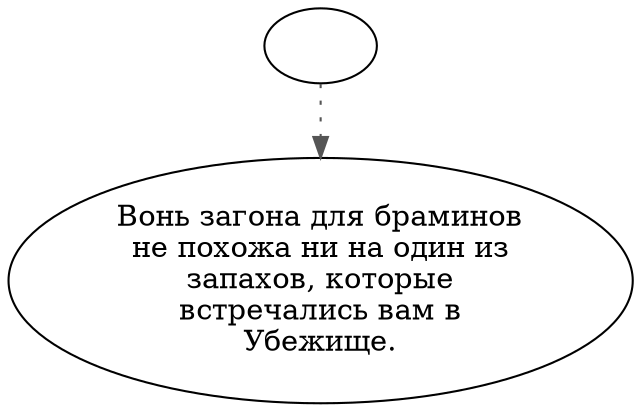 digraph pensmell {
  "start" [style=filled       fillcolor="#FFFFFF"       color="#000000"]
  "start" -> "spatial_p_proc" [style=dotted color="#555555"]
  "start" [label=""]
  "spatial_p_proc" [style=filled       fillcolor="#FFFFFF"       color="#000000"]
  "spatial_p_proc" [label="Вонь загона для браминов\nне похожа ни на один из\nзапахов, которые\nвстречались вам в\nУбежище."]
}